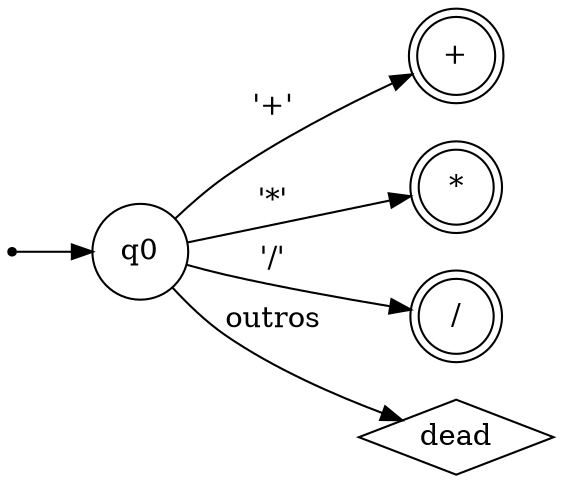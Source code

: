 digraph OP_ARIT_DFA {
  rankdir=LR; node [shape=circle];

  start [shape=point];
  q0 [label="q0"];

  qPLUS [label="+", shape=doublecircle];
  qMULT [label="*", shape=doublecircle];
  qDIV  [label="/", shape=doublecircle];

  start -> q0;
  q0 -> qPLUS [label="'+'"];
  q0 -> qMULT [label="'*'"];
  q0 -> qDIV  [label="'/'"];
  q0 -> dead  [label="outros"];

  dead [label="dead", shape=diamond];
}
